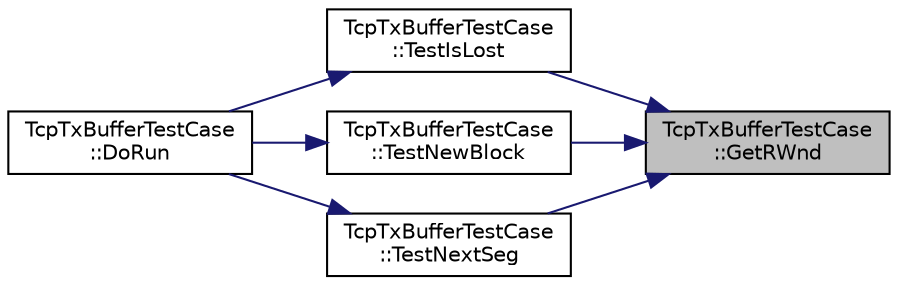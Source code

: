 digraph "TcpTxBufferTestCase::GetRWnd"
{
 // LATEX_PDF_SIZE
  edge [fontname="Helvetica",fontsize="10",labelfontname="Helvetica",labelfontsize="10"];
  node [fontname="Helvetica",fontsize="10",shape=record];
  rankdir="RL";
  Node1 [label="TcpTxBufferTestCase\l::GetRWnd",height=0.2,width=0.4,color="black", fillcolor="grey75", style="filled", fontcolor="black",tooltip="Callback to provide a value of receiver window."];
  Node1 -> Node2 [dir="back",color="midnightblue",fontsize="10",style="solid",fontname="Helvetica"];
  Node2 [label="TcpTxBufferTestCase\l::TestIsLost",height=0.2,width=0.4,color="black", fillcolor="white", style="filled",URL="$class_tcp_tx_buffer_test_case.html#a6d12bda320f20f02c64eb14ae87b2e6f",tooltip="Test if a segment is really set as lost."];
  Node2 -> Node3 [dir="back",color="midnightblue",fontsize="10",style="solid",fontname="Helvetica"];
  Node3 [label="TcpTxBufferTestCase\l::DoRun",height=0.2,width=0.4,color="black", fillcolor="white", style="filled",URL="$class_tcp_tx_buffer_test_case.html#a004312af9ed95478a651632f8e5a7181",tooltip="Implementation to actually run this TestCase."];
  Node1 -> Node4 [dir="back",color="midnightblue",fontsize="10",style="solid",fontname="Helvetica"];
  Node4 [label="TcpTxBufferTestCase\l::TestNewBlock",height=0.2,width=0.4,color="black", fillcolor="white", style="filled",URL="$class_tcp_tx_buffer_test_case.html#a2b058225bf6a55a7e80bca5d1dc93f7a",tooltip="Test the generation of an unsent block."];
  Node4 -> Node3 [dir="back",color="midnightblue",fontsize="10",style="solid",fontname="Helvetica"];
  Node1 -> Node5 [dir="back",color="midnightblue",fontsize="10",style="solid",fontname="Helvetica"];
  Node5 [label="TcpTxBufferTestCase\l::TestNextSeg",height=0.2,width=0.4,color="black", fillcolor="white", style="filled",URL="$class_tcp_tx_buffer_test_case.html#a87a6f679a0da25966b57cd415b03a268",tooltip="Test the generation of the \"next\" block."];
  Node5 -> Node3 [dir="back",color="midnightblue",fontsize="10",style="solid",fontname="Helvetica"];
}
